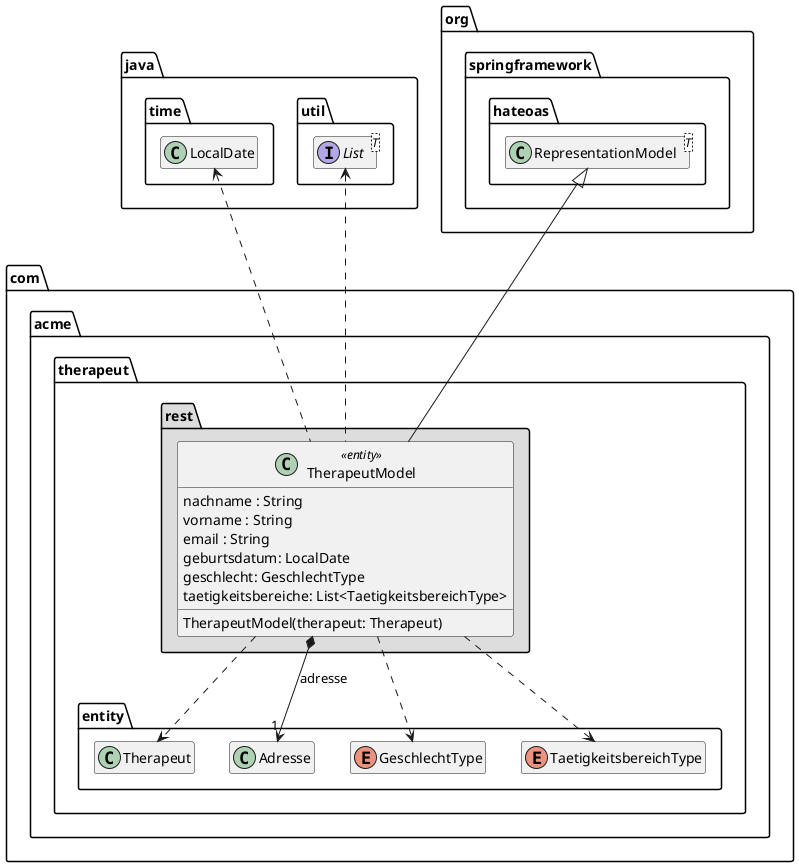 @startuml Therapeut

skinparam classAttributeIconSize 0
' skinparam monochrome true

package java {
    package util {
        interface List<T>
    }

    package time {
        class LocalDate

        LocalDate .right[hidden].> List
    }
}

package org.springframework.hateoas {
    class RepresentationModel<T>
}

package com.acme.therapeut {
    package entity {
        class Therapeut
        class Adresse
        enum GeschlechtType
        enum TaetigkeitsbereichType
    }

    package rest #DDDDDD {
        class TherapeutModel << entity >> {
            nachname : String
            vorname : String
            email : String
            geburtsdatum: LocalDate
            geschlecht: GeschlechtType
            taetigkeitsbereiche: List<TaetigkeitsbereichType>

            TherapeutModel(therapeut: Therapeut)
        }

        TherapeutModel *--> "1" Adresse : adresse
        TherapeutModel ..> GeschlechtType
        TherapeutModel ..> TaetigkeitsbereichType
        TherapeutModel -up-|> RepresentationModel

        TherapeutModel ..> Therapeut

        TherapeutModel .up.> LocalDate
        TherapeutModel .up.> List
    }
}

hide empty members

@enduml
